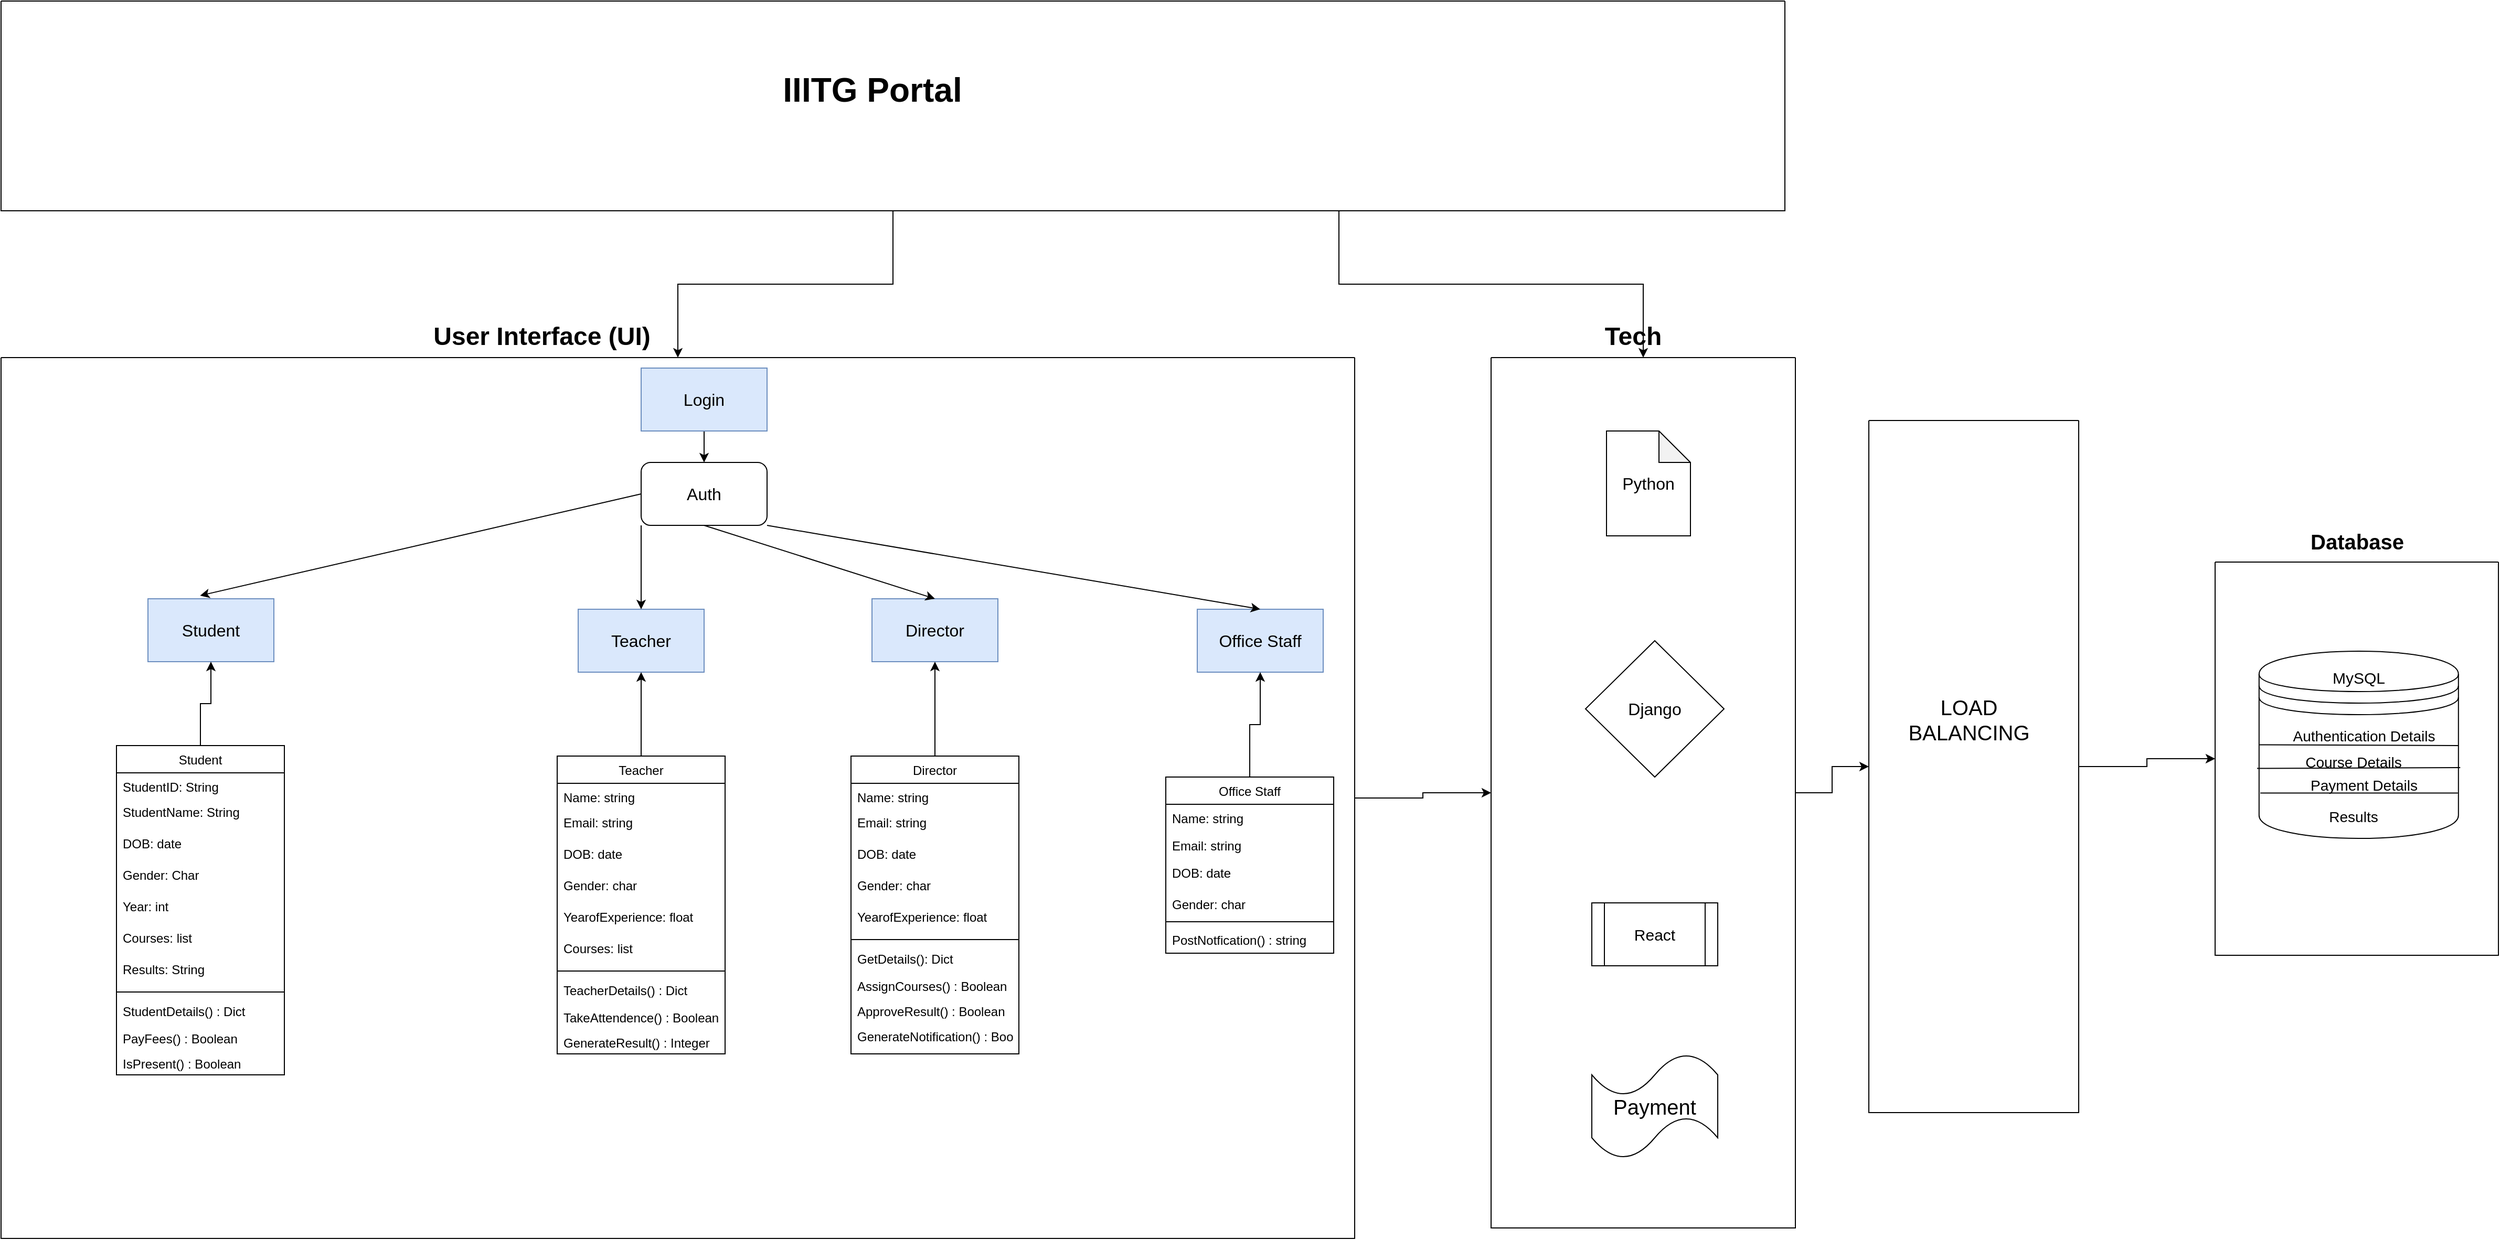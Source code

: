 <mxfile version="20.8.16" type="github">
  <diagram name="Page-1" id="5f0bae14-7c28-e335-631c-24af17079c00">
    <mxGraphModel dx="3136" dy="1663" grid="1" gridSize="10" guides="1" tooltips="1" connect="1" arrows="1" fold="1" page="1" pageScale="1" pageWidth="1100" pageHeight="850" background="none" math="0" shadow="0">
      <root>
        <mxCell id="0" />
        <mxCell id="1" parent="0" />
        <mxCell id="IGgQg_8KnwVarghvvdzZ-70" style="edgeStyle=orthogonalEdgeStyle;rounded=0;orthogonalLoop=1;jettySize=auto;html=1;exitX=0.5;exitY=1;exitDx=0;exitDy=0;entryX=0.5;entryY=0;entryDx=0;entryDy=0;fontSize=16;" parent="1" source="IGgQg_8KnwVarghvvdzZ-7" target="IGgQg_8KnwVarghvvdzZ-11" edge="1">
          <mxGeometry relative="1" as="geometry" />
        </mxCell>
        <mxCell id="IGgQg_8KnwVarghvvdzZ-7" value="Login" style="rounded=0;whiteSpace=wrap;html=1;fontSize=16;fillColor=#dae8fc;strokeColor=#6c8ebf;" parent="1" vertex="1">
          <mxGeometry x="360" y="10" width="120" height="60" as="geometry" />
        </mxCell>
        <mxCell id="IGgQg_8KnwVarghvvdzZ-8" value="Student" style="rounded=0;whiteSpace=wrap;html=1;fontSize=16;fillColor=#dae8fc;strokeColor=#6c8ebf;" parent="1" vertex="1">
          <mxGeometry x="-110" y="230" width="120" height="60" as="geometry" />
        </mxCell>
        <mxCell id="IGgQg_8KnwVarghvvdzZ-9" value="Teacher" style="rounded=0;whiteSpace=wrap;html=1;fontSize=16;fillColor=#dae8fc;strokeColor=#6c8ebf;" parent="1" vertex="1">
          <mxGeometry x="300" y="240" width="120" height="60" as="geometry" />
        </mxCell>
        <mxCell id="IGgQg_8KnwVarghvvdzZ-10" value="Director" style="rounded=0;whiteSpace=wrap;html=1;fontSize=16;fillColor=#dae8fc;strokeColor=#6c8ebf;" parent="1" vertex="1">
          <mxGeometry x="580" y="230" width="120" height="60" as="geometry" />
        </mxCell>
        <mxCell id="IGgQg_8KnwVarghvvdzZ-11" value="Auth" style="rounded=1;whiteSpace=wrap;html=1;fontSize=16;" parent="1" vertex="1">
          <mxGeometry x="360" y="100" width="120" height="60" as="geometry" />
        </mxCell>
        <mxCell id="IGgQg_8KnwVarghvvdzZ-12" value="Office Staff" style="rounded=0;whiteSpace=wrap;html=1;fontSize=16;fillColor=#dae8fc;strokeColor=#6c8ebf;" parent="1" vertex="1">
          <mxGeometry x="890" y="240" width="120" height="60" as="geometry" />
        </mxCell>
        <mxCell id="IGgQg_8KnwVarghvvdzZ-63" value="" style="endArrow=classic;html=1;rounded=0;fontSize=16;entryX=0.414;entryY=-0.05;entryDx=0;entryDy=0;entryPerimeter=0;exitX=0;exitY=0.5;exitDx=0;exitDy=0;" parent="1" source="IGgQg_8KnwVarghvvdzZ-11" target="IGgQg_8KnwVarghvvdzZ-8" edge="1">
          <mxGeometry width="50" height="50" relative="1" as="geometry">
            <mxPoint x="20" y="130" as="sourcePoint" />
            <mxPoint x="70" y="80" as="targetPoint" />
          </mxGeometry>
        </mxCell>
        <mxCell id="IGgQg_8KnwVarghvvdzZ-64" value="" style="endArrow=classic;html=1;rounded=0;fontSize=16;exitX=0;exitY=1;exitDx=0;exitDy=0;entryX=0.5;entryY=0;entryDx=0;entryDy=0;" parent="1" source="IGgQg_8KnwVarghvvdzZ-11" target="IGgQg_8KnwVarghvvdzZ-9" edge="1">
          <mxGeometry width="50" height="50" relative="1" as="geometry">
            <mxPoint x="-30" y="120" as="sourcePoint" />
            <mxPoint x="360" y="230" as="targetPoint" />
          </mxGeometry>
        </mxCell>
        <mxCell id="IGgQg_8KnwVarghvvdzZ-65" value="" style="endArrow=classic;html=1;rounded=0;fontSize=16;entryX=0.5;entryY=0;entryDx=0;entryDy=0;exitX=0.5;exitY=1;exitDx=0;exitDy=0;" parent="1" source="IGgQg_8KnwVarghvvdzZ-11" target="IGgQg_8KnwVarghvvdzZ-10" edge="1">
          <mxGeometry width="50" height="50" relative="1" as="geometry">
            <mxPoint x="100" y="100" as="sourcePoint" />
            <mxPoint x="150" y="50" as="targetPoint" />
          </mxGeometry>
        </mxCell>
        <mxCell id="IGgQg_8KnwVarghvvdzZ-66" value="" style="endArrow=classic;html=1;rounded=0;fontSize=16;entryX=0.5;entryY=0;entryDx=0;entryDy=0;exitX=1;exitY=1;exitDx=0;exitDy=0;" parent="1" source="IGgQg_8KnwVarghvvdzZ-11" target="IGgQg_8KnwVarghvvdzZ-12" edge="1">
          <mxGeometry width="50" height="50" relative="1" as="geometry">
            <mxPoint x="120" y="110" as="sourcePoint" />
            <mxPoint x="170" y="60" as="targetPoint" />
          </mxGeometry>
        </mxCell>
        <mxCell id="IGgQg_8KnwVarghvvdzZ-94" style="edgeStyle=orthogonalEdgeStyle;rounded=0;orthogonalLoop=1;jettySize=auto;html=1;exitX=1;exitY=0.5;exitDx=0;exitDy=0;entryX=0;entryY=0.5;entryDx=0;entryDy=0;fontSize=16;" parent="1" source="IGgQg_8KnwVarghvvdzZ-72" target="IGgQg_8KnwVarghvvdzZ-85" edge="1">
          <mxGeometry relative="1" as="geometry" />
        </mxCell>
        <mxCell id="IGgQg_8KnwVarghvvdzZ-72" value="" style="swimlane;startSize=0;fontSize=16;" parent="1" vertex="1">
          <mxGeometry x="-250" width="1290" height="840" as="geometry" />
        </mxCell>
        <mxCell id="BYjW-Z8Fg1tWiA0JsFKe-75" style="edgeStyle=orthogonalEdgeStyle;rounded=0;orthogonalLoop=1;jettySize=auto;html=1;exitX=1;exitY=0.5;exitDx=0;exitDy=0;entryX=0;entryY=0.5;entryDx=0;entryDy=0;fontSize=20;" edge="1" parent="1" source="IGgQg_8KnwVarghvvdzZ-85" target="BYjW-Z8Fg1tWiA0JsFKe-73">
          <mxGeometry relative="1" as="geometry" />
        </mxCell>
        <mxCell id="IGgQg_8KnwVarghvvdzZ-85" value="" style="swimlane;startSize=0;fontSize=16;" parent="1" vertex="1">
          <mxGeometry x="1170" width="290" height="830" as="geometry" />
        </mxCell>
        <mxCell id="IGgQg_8KnwVarghvvdzZ-88" value="Python" style="shape=note;whiteSpace=wrap;html=1;backgroundOutline=1;darkOpacity=0.05;fontSize=16;" parent="IGgQg_8KnwVarghvvdzZ-85" vertex="1">
          <mxGeometry x="110" y="70" width="80" height="100" as="geometry" />
        </mxCell>
        <mxCell id="IGgQg_8KnwVarghvvdzZ-89" value="Django" style="rhombus;whiteSpace=wrap;html=1;fontSize=16;" parent="IGgQg_8KnwVarghvvdzZ-85" vertex="1">
          <mxGeometry x="90" y="270" width="132" height="130" as="geometry" />
        </mxCell>
        <mxCell id="BYjW-Z8Fg1tWiA0JsFKe-4" value="&lt;font style=&quot;font-size: 15px;&quot;&gt;React&lt;/font&gt;" style="shape=process;whiteSpace=wrap;html=1;backgroundOutline=1;" vertex="1" parent="IGgQg_8KnwVarghvvdzZ-85">
          <mxGeometry x="96" y="520" width="120" height="60" as="geometry" />
        </mxCell>
        <mxCell id="BYjW-Z8Fg1tWiA0JsFKe-77" value="Payment" style="shape=tape;whiteSpace=wrap;html=1;fontSize=20;" vertex="1" parent="IGgQg_8KnwVarghvvdzZ-85">
          <mxGeometry x="96" y="664" width="120" height="100" as="geometry" />
        </mxCell>
        <mxCell id="IGgQg_8KnwVarghvvdzZ-92" style="edgeStyle=orthogonalEdgeStyle;rounded=0;orthogonalLoop=1;jettySize=auto;html=1;exitX=0.5;exitY=1;exitDx=0;exitDy=0;fontSize=16;" parent="1" source="IGgQg_8KnwVarghvvdzZ-90" target="IGgQg_8KnwVarghvvdzZ-72" edge="1">
          <mxGeometry relative="1" as="geometry" />
        </mxCell>
        <mxCell id="IGgQg_8KnwVarghvvdzZ-93" style="edgeStyle=orthogonalEdgeStyle;rounded=0;orthogonalLoop=1;jettySize=auto;html=1;exitX=0.75;exitY=1;exitDx=0;exitDy=0;entryX=0.5;entryY=0;entryDx=0;entryDy=0;fontSize=16;" parent="1" source="IGgQg_8KnwVarghvvdzZ-90" target="IGgQg_8KnwVarghvvdzZ-85" edge="1">
          <mxGeometry relative="1" as="geometry" />
        </mxCell>
        <mxCell id="IGgQg_8KnwVarghvvdzZ-90" value="" style="swimlane;startSize=0;fontSize=16;" parent="1" vertex="1">
          <mxGeometry x="-250" y="-340" width="1700" height="200" as="geometry" />
        </mxCell>
        <mxCell id="IGgQg_8KnwVarghvvdzZ-96" value="&lt;h1&gt;IIITG Portal&lt;/h1&gt;" style="text;html=1;align=center;verticalAlign=middle;resizable=0;points=[];autosize=1;strokeColor=none;fillColor=none;fontSize=16;" parent="IGgQg_8KnwVarghvvdzZ-90" vertex="1">
          <mxGeometry x="735" y="40" width="190" height="90" as="geometry" />
        </mxCell>
        <mxCell id="IGgQg_8KnwVarghvvdzZ-97" value="&lt;h2&gt;User Interface (UI)&lt;/h2&gt;" style="text;html=1;align=center;verticalAlign=middle;resizable=0;points=[];autosize=1;strokeColor=none;fillColor=none;fontSize=16;" parent="1" vertex="1">
          <mxGeometry x="150" y="-60" width="230" height="80" as="geometry" />
        </mxCell>
        <mxCell id="IGgQg_8KnwVarghvvdzZ-98" value="&lt;h2&gt;Tech&lt;/h2&gt;" style="text;html=1;align=center;verticalAlign=middle;resizable=0;points=[];autosize=1;strokeColor=none;fillColor=none;fontSize=16;" parent="1" vertex="1">
          <mxGeometry x="1265" y="-60" width="80" height="80" as="geometry" />
        </mxCell>
        <mxCell id="BYjW-Z8Fg1tWiA0JsFKe-1" value="" style="swimlane;startSize=0;" vertex="1" parent="1">
          <mxGeometry x="1860" y="195" width="270" height="375" as="geometry" />
        </mxCell>
        <mxCell id="BYjW-Z8Fg1tWiA0JsFKe-64" value="" style="shape=datastore;whiteSpace=wrap;html=1;" vertex="1" parent="BYjW-Z8Fg1tWiA0JsFKe-1">
          <mxGeometry x="41.9" y="85" width="190" height="178.5" as="geometry" />
        </mxCell>
        <mxCell id="BYjW-Z8Fg1tWiA0JsFKe-65" value="MySQL" style="text;html=1;strokeColor=none;fillColor=none;align=center;verticalAlign=middle;whiteSpace=wrap;rounded=0;fontSize=15;" vertex="1" parent="BYjW-Z8Fg1tWiA0JsFKe-1">
          <mxGeometry x="106.9" y="95" width="60" height="30" as="geometry" />
        </mxCell>
        <mxCell id="BYjW-Z8Fg1tWiA0JsFKe-66" value="" style="endArrow=none;html=1;rounded=0;fontSize=15;entryX=1.009;entryY=0.622;entryDx=0;entryDy=0;entryPerimeter=0;exitX=-0.01;exitY=0.626;exitDx=0;exitDy=0;exitPerimeter=0;" edge="1" parent="BYjW-Z8Fg1tWiA0JsFKe-1" source="BYjW-Z8Fg1tWiA0JsFKe-64" target="BYjW-Z8Fg1tWiA0JsFKe-64">
          <mxGeometry width="50" height="50" relative="1" as="geometry">
            <mxPoint x="43.61" y="195.003" as="sourcePoint" />
            <mxPoint x="231.9" y="198.037" as="targetPoint" />
          </mxGeometry>
        </mxCell>
        <mxCell id="BYjW-Z8Fg1tWiA0JsFKe-67" value="" style="endArrow=none;html=1;rounded=0;fontSize=15;entryX=1;entryY=0.504;entryDx=0;entryDy=0;entryPerimeter=0;exitX=0;exitY=0.5;exitDx=0;exitDy=0;" edge="1" parent="BYjW-Z8Fg1tWiA0JsFKe-1" source="BYjW-Z8Fg1tWiA0JsFKe-64" target="BYjW-Z8Fg1tWiA0JsFKe-64">
          <mxGeometry width="50" height="50" relative="1" as="geometry">
            <mxPoint x="41.9" y="184.999" as="sourcePoint" />
            <mxPoint x="236.27" y="184.999" as="targetPoint" />
          </mxGeometry>
        </mxCell>
        <mxCell id="BYjW-Z8Fg1tWiA0JsFKe-68" value="&lt;font style=&quot;font-size: 14px;&quot;&gt;Authentication Details&lt;/font&gt;" style="text;html=1;strokeColor=none;fillColor=none;align=center;verticalAlign=middle;whiteSpace=wrap;rounded=0;fontSize=15;" vertex="1" parent="BYjW-Z8Fg1tWiA0JsFKe-1">
          <mxGeometry x="51.9" y="150" width="180" height="30" as="geometry" />
        </mxCell>
        <mxCell id="BYjW-Z8Fg1tWiA0JsFKe-69" value="&lt;font style=&quot;font-size: 14px;&quot;&gt;Course Details&lt;/font&gt;" style="text;html=1;strokeColor=none;fillColor=none;align=center;verticalAlign=middle;whiteSpace=wrap;rounded=0;fontSize=15;" vertex="1" parent="BYjW-Z8Fg1tWiA0JsFKe-1">
          <mxGeometry x="41.9" y="175" width="180" height="30" as="geometry" />
        </mxCell>
        <mxCell id="BYjW-Z8Fg1tWiA0JsFKe-70" value="" style="endArrow=none;html=1;rounded=0;fontSize=15;entryX=0.997;entryY=0.775;entryDx=0;entryDy=0;entryPerimeter=0;exitX=0.006;exitY=0.758;exitDx=0;exitDy=0;exitPerimeter=0;" edge="1" parent="BYjW-Z8Fg1tWiA0JsFKe-1" source="BYjW-Z8Fg1tWiA0JsFKe-64" target="BYjW-Z8Fg1tWiA0JsFKe-71">
          <mxGeometry width="50" height="50" relative="1" as="geometry">
            <mxPoint x="43.04" y="220.303" as="sourcePoint" />
            <mxPoint x="231.33" y="223.337" as="targetPoint" />
          </mxGeometry>
        </mxCell>
        <mxCell id="BYjW-Z8Fg1tWiA0JsFKe-71" value="&lt;span style=&quot;font-size: 14px;&quot;&gt;Payment Details&lt;/span&gt;" style="text;html=1;strokeColor=none;fillColor=none;align=center;verticalAlign=middle;whiteSpace=wrap;rounded=0;fontSize=15;" vertex="1" parent="BYjW-Z8Fg1tWiA0JsFKe-1">
          <mxGeometry x="51.9" y="197" width="180" height="30" as="geometry" />
        </mxCell>
        <mxCell id="BYjW-Z8Fg1tWiA0JsFKe-72" value="&lt;font style=&quot;font-size: 14px;&quot;&gt;Results&lt;/font&gt;" style="text;html=1;strokeColor=none;fillColor=none;align=center;verticalAlign=middle;whiteSpace=wrap;rounded=0;fontSize=15;" vertex="1" parent="BYjW-Z8Fg1tWiA0JsFKe-1">
          <mxGeometry x="41.9" y="227" width="180" height="30" as="geometry" />
        </mxCell>
        <mxCell id="BYjW-Z8Fg1tWiA0JsFKe-2" value="&lt;font style=&quot;font-size: 20px;&quot;&gt;&lt;b&gt;Database&lt;/b&gt;&lt;/font&gt;" style="text;html=1;align=center;verticalAlign=middle;resizable=0;points=[];autosize=1;strokeColor=none;fillColor=none;" vertex="1" parent="1">
          <mxGeometry x="1940" y="155" width="110" height="40" as="geometry" />
        </mxCell>
        <mxCell id="BYjW-Z8Fg1tWiA0JsFKe-29" style="edgeStyle=orthogonalEdgeStyle;rounded=0;orthogonalLoop=1;jettySize=auto;html=1;fontSize=20;" edge="1" parent="1" source="BYjW-Z8Fg1tWiA0JsFKe-17" target="IGgQg_8KnwVarghvvdzZ-8">
          <mxGeometry relative="1" as="geometry" />
        </mxCell>
        <mxCell id="BYjW-Z8Fg1tWiA0JsFKe-17" value="Student" style="swimlane;fontStyle=0;align=center;verticalAlign=top;childLayout=stackLayout;horizontal=1;startSize=26;horizontalStack=0;resizeParent=1;resizeLast=0;collapsible=1;marginBottom=0;rounded=0;shadow=0;strokeWidth=1;" vertex="1" parent="1">
          <mxGeometry x="-140" y="370" width="160" height="314" as="geometry">
            <mxRectangle x="-410" y="360" width="160" height="26" as="alternateBounds" />
          </mxGeometry>
        </mxCell>
        <mxCell id="BYjW-Z8Fg1tWiA0JsFKe-18" value="StudentID: String" style="text;align=left;verticalAlign=top;spacingLeft=4;spacingRight=4;overflow=hidden;rotatable=0;points=[[0,0.5],[1,0.5]];portConstraint=eastwest;" vertex="1" parent="BYjW-Z8Fg1tWiA0JsFKe-17">
          <mxGeometry y="26" width="160" height="24" as="geometry" />
        </mxCell>
        <mxCell id="BYjW-Z8Fg1tWiA0JsFKe-19" value="StudentName: String" style="text;align=left;verticalAlign=top;spacingLeft=4;spacingRight=4;overflow=hidden;rotatable=0;points=[[0,0.5],[1,0.5]];portConstraint=eastwest;rounded=0;shadow=0;html=0;" vertex="1" parent="BYjW-Z8Fg1tWiA0JsFKe-17">
          <mxGeometry y="50" width="160" height="30" as="geometry" />
        </mxCell>
        <mxCell id="BYjW-Z8Fg1tWiA0JsFKe-20" value="DOB: date" style="text;align=left;verticalAlign=top;spacingLeft=4;spacingRight=4;overflow=hidden;rotatable=0;points=[[0,0.5],[1,0.5]];portConstraint=eastwest;rounded=0;shadow=0;html=0;" vertex="1" parent="BYjW-Z8Fg1tWiA0JsFKe-17">
          <mxGeometry y="80" width="160" height="30" as="geometry" />
        </mxCell>
        <mxCell id="BYjW-Z8Fg1tWiA0JsFKe-21" value="Gender: Char" style="text;align=left;verticalAlign=top;spacingLeft=4;spacingRight=4;overflow=hidden;rotatable=0;points=[[0,0.5],[1,0.5]];portConstraint=eastwest;rounded=0;shadow=0;html=0;" vertex="1" parent="BYjW-Z8Fg1tWiA0JsFKe-17">
          <mxGeometry y="110" width="160" height="30" as="geometry" />
        </mxCell>
        <mxCell id="BYjW-Z8Fg1tWiA0JsFKe-22" value="Year: int" style="text;align=left;verticalAlign=top;spacingLeft=4;spacingRight=4;overflow=hidden;rotatable=0;points=[[0,0.5],[1,0.5]];portConstraint=eastwest;rounded=0;shadow=0;html=0;" vertex="1" parent="BYjW-Z8Fg1tWiA0JsFKe-17">
          <mxGeometry y="140" width="160" height="30" as="geometry" />
        </mxCell>
        <mxCell id="BYjW-Z8Fg1tWiA0JsFKe-23" value="Courses: list" style="text;align=left;verticalAlign=top;spacingLeft=4;spacingRight=4;overflow=hidden;rotatable=0;points=[[0,0.5],[1,0.5]];portConstraint=eastwest;rounded=0;shadow=0;html=0;" vertex="1" parent="BYjW-Z8Fg1tWiA0JsFKe-17">
          <mxGeometry y="170" width="160" height="30" as="geometry" />
        </mxCell>
        <mxCell id="BYjW-Z8Fg1tWiA0JsFKe-24" value="Results: String" style="text;align=left;verticalAlign=top;spacingLeft=4;spacingRight=4;overflow=hidden;rotatable=0;points=[[0,0.5],[1,0.5]];portConstraint=eastwest;rounded=0;shadow=0;html=0;" vertex="1" parent="BYjW-Z8Fg1tWiA0JsFKe-17">
          <mxGeometry y="200" width="160" height="30" as="geometry" />
        </mxCell>
        <mxCell id="BYjW-Z8Fg1tWiA0JsFKe-25" value="" style="line;html=1;strokeWidth=1;align=left;verticalAlign=middle;spacingTop=-1;spacingLeft=3;spacingRight=3;rotatable=0;labelPosition=right;points=[];portConstraint=eastwest;" vertex="1" parent="BYjW-Z8Fg1tWiA0JsFKe-17">
          <mxGeometry y="230" width="160" height="10" as="geometry" />
        </mxCell>
        <mxCell id="BYjW-Z8Fg1tWiA0JsFKe-26" value="StudentDetails() : Dict" style="text;align=left;verticalAlign=top;spacingLeft=4;spacingRight=4;overflow=hidden;rotatable=0;points=[[0,0.5],[1,0.5]];portConstraint=eastwest;fontStyle=0" vertex="1" parent="BYjW-Z8Fg1tWiA0JsFKe-17">
          <mxGeometry y="240" width="160" height="26" as="geometry" />
        </mxCell>
        <mxCell id="BYjW-Z8Fg1tWiA0JsFKe-27" value="PayFees() : Boolean" style="text;align=left;verticalAlign=top;spacingLeft=4;spacingRight=4;overflow=hidden;rotatable=0;points=[[0,0.5],[1,0.5]];portConstraint=eastwest;" vertex="1" parent="BYjW-Z8Fg1tWiA0JsFKe-17">
          <mxGeometry y="266" width="160" height="24" as="geometry" />
        </mxCell>
        <mxCell id="BYjW-Z8Fg1tWiA0JsFKe-28" value="IsPresent() : Boolean" style="text;align=left;verticalAlign=top;spacingLeft=4;spacingRight=4;overflow=hidden;rotatable=0;points=[[0,0.5],[1,0.5]];portConstraint=eastwest;" vertex="1" parent="BYjW-Z8Fg1tWiA0JsFKe-17">
          <mxGeometry y="290" width="160" height="24" as="geometry" />
        </mxCell>
        <mxCell id="BYjW-Z8Fg1tWiA0JsFKe-42" style="edgeStyle=orthogonalEdgeStyle;rounded=0;orthogonalLoop=1;jettySize=auto;html=1;exitX=0.5;exitY=0;exitDx=0;exitDy=0;entryX=0.5;entryY=1;entryDx=0;entryDy=0;fontSize=20;" edge="1" parent="1" source="BYjW-Z8Fg1tWiA0JsFKe-30" target="IGgQg_8KnwVarghvvdzZ-9">
          <mxGeometry relative="1" as="geometry" />
        </mxCell>
        <mxCell id="BYjW-Z8Fg1tWiA0JsFKe-30" value="Teacher" style="swimlane;fontStyle=0;align=center;verticalAlign=top;childLayout=stackLayout;horizontal=1;startSize=26;horizontalStack=0;resizeParent=1;resizeLast=0;collapsible=1;marginBottom=0;rounded=0;shadow=0;strokeWidth=1;" vertex="1" parent="1">
          <mxGeometry x="280" y="380" width="160" height="284" as="geometry">
            <mxRectangle x="-180" y="360" width="160" height="26" as="alternateBounds" />
          </mxGeometry>
        </mxCell>
        <mxCell id="BYjW-Z8Fg1tWiA0JsFKe-31" value="Name: string" style="text;align=left;verticalAlign=top;spacingLeft=4;spacingRight=4;overflow=hidden;rotatable=0;points=[[0,0.5],[1,0.5]];portConstraint=eastwest;" vertex="1" parent="BYjW-Z8Fg1tWiA0JsFKe-30">
          <mxGeometry y="26" width="160" height="24" as="geometry" />
        </mxCell>
        <mxCell id="BYjW-Z8Fg1tWiA0JsFKe-32" value="Email: string" style="text;align=left;verticalAlign=top;spacingLeft=4;spacingRight=4;overflow=hidden;rotatable=0;points=[[0,0.5],[1,0.5]];portConstraint=eastwest;rounded=0;shadow=0;html=0;" vertex="1" parent="BYjW-Z8Fg1tWiA0JsFKe-30">
          <mxGeometry y="50" width="160" height="30" as="geometry" />
        </mxCell>
        <mxCell id="BYjW-Z8Fg1tWiA0JsFKe-33" value="DOB: date" style="text;align=left;verticalAlign=top;spacingLeft=4;spacingRight=4;overflow=hidden;rotatable=0;points=[[0,0.5],[1,0.5]];portConstraint=eastwest;rounded=0;shadow=0;html=0;" vertex="1" parent="BYjW-Z8Fg1tWiA0JsFKe-30">
          <mxGeometry y="80" width="160" height="30" as="geometry" />
        </mxCell>
        <mxCell id="BYjW-Z8Fg1tWiA0JsFKe-34" value="Gender: char" style="text;align=left;verticalAlign=top;spacingLeft=4;spacingRight=4;overflow=hidden;rotatable=0;points=[[0,0.5],[1,0.5]];portConstraint=eastwest;rounded=0;shadow=0;html=0;" vertex="1" parent="BYjW-Z8Fg1tWiA0JsFKe-30">
          <mxGeometry y="110" width="160" height="30" as="geometry" />
        </mxCell>
        <mxCell id="BYjW-Z8Fg1tWiA0JsFKe-35" value="YearofExperience: float" style="text;align=left;verticalAlign=top;spacingLeft=4;spacingRight=4;overflow=hidden;rotatable=0;points=[[0,0.5],[1,0.5]];portConstraint=eastwest;rounded=0;shadow=0;html=0;" vertex="1" parent="BYjW-Z8Fg1tWiA0JsFKe-30">
          <mxGeometry y="140" width="160" height="30" as="geometry" />
        </mxCell>
        <mxCell id="BYjW-Z8Fg1tWiA0JsFKe-36" value="Courses: list" style="text;align=left;verticalAlign=top;spacingLeft=4;spacingRight=4;overflow=hidden;rotatable=0;points=[[0,0.5],[1,0.5]];portConstraint=eastwest;rounded=0;shadow=0;html=0;" vertex="1" parent="BYjW-Z8Fg1tWiA0JsFKe-30">
          <mxGeometry y="170" width="160" height="30" as="geometry" />
        </mxCell>
        <mxCell id="BYjW-Z8Fg1tWiA0JsFKe-37" value="" style="line;html=1;strokeWidth=1;align=left;verticalAlign=middle;spacingTop=-1;spacingLeft=3;spacingRight=3;rotatable=0;labelPosition=right;points=[];portConstraint=eastwest;" vertex="1" parent="BYjW-Z8Fg1tWiA0JsFKe-30">
          <mxGeometry y="200" width="160" height="10" as="geometry" />
        </mxCell>
        <mxCell id="BYjW-Z8Fg1tWiA0JsFKe-38" value="TeacherDetails() : Dict" style="text;align=left;verticalAlign=top;spacingLeft=4;spacingRight=4;overflow=hidden;rotatable=0;points=[[0,0.5],[1,0.5]];portConstraint=eastwest;fontStyle=0" vertex="1" parent="BYjW-Z8Fg1tWiA0JsFKe-30">
          <mxGeometry y="210" width="160" height="26" as="geometry" />
        </mxCell>
        <mxCell id="BYjW-Z8Fg1tWiA0JsFKe-39" value="TakeAttendence() : Boolean" style="text;align=left;verticalAlign=top;spacingLeft=4;spacingRight=4;overflow=hidden;rotatable=0;points=[[0,0.5],[1,0.5]];portConstraint=eastwest;" vertex="1" parent="BYjW-Z8Fg1tWiA0JsFKe-30">
          <mxGeometry y="236" width="160" height="24" as="geometry" />
        </mxCell>
        <mxCell id="BYjW-Z8Fg1tWiA0JsFKe-40" value="GenerateResult() : Integer" style="text;align=left;verticalAlign=top;spacingLeft=4;spacingRight=4;overflow=hidden;rotatable=0;points=[[0,0.5],[1,0.5]];portConstraint=eastwest;" vertex="1" parent="BYjW-Z8Fg1tWiA0JsFKe-30">
          <mxGeometry y="260" width="160" height="24" as="geometry" />
        </mxCell>
        <mxCell id="BYjW-Z8Fg1tWiA0JsFKe-55" style="edgeStyle=orthogonalEdgeStyle;rounded=0;orthogonalLoop=1;jettySize=auto;html=1;entryX=0.5;entryY=1;entryDx=0;entryDy=0;fontSize=20;" edge="1" parent="1" source="BYjW-Z8Fg1tWiA0JsFKe-44" target="IGgQg_8KnwVarghvvdzZ-10">
          <mxGeometry relative="1" as="geometry" />
        </mxCell>
        <mxCell id="BYjW-Z8Fg1tWiA0JsFKe-44" value="Director" style="swimlane;fontStyle=0;align=center;verticalAlign=top;childLayout=stackLayout;horizontal=1;startSize=26;horizontalStack=0;resizeParent=1;resizeLast=0;collapsible=1;marginBottom=0;rounded=0;shadow=0;strokeWidth=1;" vertex="1" parent="1">
          <mxGeometry x="560" y="380" width="160" height="284" as="geometry">
            <mxRectangle x="70" y="360" width="160" height="26" as="alternateBounds" />
          </mxGeometry>
        </mxCell>
        <mxCell id="BYjW-Z8Fg1tWiA0JsFKe-45" value="Name: string" style="text;align=left;verticalAlign=top;spacingLeft=4;spacingRight=4;overflow=hidden;rotatable=0;points=[[0,0.5],[1,0.5]];portConstraint=eastwest;" vertex="1" parent="BYjW-Z8Fg1tWiA0JsFKe-44">
          <mxGeometry y="26" width="160" height="24" as="geometry" />
        </mxCell>
        <mxCell id="BYjW-Z8Fg1tWiA0JsFKe-46" value="Email: string" style="text;align=left;verticalAlign=top;spacingLeft=4;spacingRight=4;overflow=hidden;rotatable=0;points=[[0,0.5],[1,0.5]];portConstraint=eastwest;rounded=0;shadow=0;html=0;" vertex="1" parent="BYjW-Z8Fg1tWiA0JsFKe-44">
          <mxGeometry y="50" width="160" height="30" as="geometry" />
        </mxCell>
        <mxCell id="BYjW-Z8Fg1tWiA0JsFKe-47" value="DOB: date" style="text;align=left;verticalAlign=top;spacingLeft=4;spacingRight=4;overflow=hidden;rotatable=0;points=[[0,0.5],[1,0.5]];portConstraint=eastwest;rounded=0;shadow=0;html=0;" vertex="1" parent="BYjW-Z8Fg1tWiA0JsFKe-44">
          <mxGeometry y="80" width="160" height="30" as="geometry" />
        </mxCell>
        <mxCell id="BYjW-Z8Fg1tWiA0JsFKe-48" value="Gender: char" style="text;align=left;verticalAlign=top;spacingLeft=4;spacingRight=4;overflow=hidden;rotatable=0;points=[[0,0.5],[1,0.5]];portConstraint=eastwest;rounded=0;shadow=0;html=0;" vertex="1" parent="BYjW-Z8Fg1tWiA0JsFKe-44">
          <mxGeometry y="110" width="160" height="30" as="geometry" />
        </mxCell>
        <mxCell id="BYjW-Z8Fg1tWiA0JsFKe-49" value="YearofExperience: float" style="text;align=left;verticalAlign=top;spacingLeft=4;spacingRight=4;overflow=hidden;rotatable=0;points=[[0,0.5],[1,0.5]];portConstraint=eastwest;rounded=0;shadow=0;html=0;" vertex="1" parent="BYjW-Z8Fg1tWiA0JsFKe-44">
          <mxGeometry y="140" width="160" height="30" as="geometry" />
        </mxCell>
        <mxCell id="BYjW-Z8Fg1tWiA0JsFKe-50" value="" style="line;html=1;strokeWidth=1;align=left;verticalAlign=middle;spacingTop=-1;spacingLeft=3;spacingRight=3;rotatable=0;labelPosition=right;points=[];portConstraint=eastwest;" vertex="1" parent="BYjW-Z8Fg1tWiA0JsFKe-44">
          <mxGeometry y="170" width="160" height="10" as="geometry" />
        </mxCell>
        <mxCell id="BYjW-Z8Fg1tWiA0JsFKe-51" value="GetDetails(): Dict" style="text;align=left;verticalAlign=top;spacingLeft=4;spacingRight=4;overflow=hidden;rotatable=0;points=[[0,0.5],[1,0.5]];portConstraint=eastwest;fontStyle=0" vertex="1" parent="BYjW-Z8Fg1tWiA0JsFKe-44">
          <mxGeometry y="180" width="160" height="26" as="geometry" />
        </mxCell>
        <mxCell id="BYjW-Z8Fg1tWiA0JsFKe-52" value="AssignCourses() : Boolean" style="text;align=left;verticalAlign=top;spacingLeft=4;spacingRight=4;overflow=hidden;rotatable=0;points=[[0,0.5],[1,0.5]];portConstraint=eastwest;" vertex="1" parent="BYjW-Z8Fg1tWiA0JsFKe-44">
          <mxGeometry y="206" width="160" height="24" as="geometry" />
        </mxCell>
        <mxCell id="BYjW-Z8Fg1tWiA0JsFKe-53" value="ApproveResult() : Boolean" style="text;align=left;verticalAlign=top;spacingLeft=4;spacingRight=4;overflow=hidden;rotatable=0;points=[[0,0.5],[1,0.5]];portConstraint=eastwest;" vertex="1" parent="BYjW-Z8Fg1tWiA0JsFKe-44">
          <mxGeometry y="230" width="160" height="24" as="geometry" />
        </mxCell>
        <mxCell id="BYjW-Z8Fg1tWiA0JsFKe-54" value="GenerateNotification() : Bool" style="text;align=left;verticalAlign=top;spacingLeft=4;spacingRight=4;overflow=hidden;rotatable=0;points=[[0,0.5],[1,0.5]];portConstraint=eastwest;" vertex="1" parent="BYjW-Z8Fg1tWiA0JsFKe-44">
          <mxGeometry y="254" width="160" height="24" as="geometry" />
        </mxCell>
        <mxCell id="BYjW-Z8Fg1tWiA0JsFKe-63" style="edgeStyle=orthogonalEdgeStyle;rounded=0;orthogonalLoop=1;jettySize=auto;html=1;entryX=0.5;entryY=1;entryDx=0;entryDy=0;fontSize=20;" edge="1" parent="1" source="BYjW-Z8Fg1tWiA0JsFKe-56" target="IGgQg_8KnwVarghvvdzZ-12">
          <mxGeometry relative="1" as="geometry" />
        </mxCell>
        <mxCell id="BYjW-Z8Fg1tWiA0JsFKe-56" value="Office Staff" style="swimlane;fontStyle=0;align=center;verticalAlign=top;childLayout=stackLayout;horizontal=1;startSize=26;horizontalStack=0;resizeParent=1;resizeLast=0;collapsible=1;marginBottom=0;rounded=0;shadow=0;strokeWidth=1;" vertex="1" parent="1">
          <mxGeometry x="860" y="400" width="160" height="168" as="geometry">
            <mxRectangle x="310" y="360" width="170" height="26" as="alternateBounds" />
          </mxGeometry>
        </mxCell>
        <mxCell id="BYjW-Z8Fg1tWiA0JsFKe-57" value="Name: string" style="text;align=left;verticalAlign=top;spacingLeft=4;spacingRight=4;overflow=hidden;rotatable=0;points=[[0,0.5],[1,0.5]];portConstraint=eastwest;" vertex="1" parent="BYjW-Z8Fg1tWiA0JsFKe-56">
          <mxGeometry y="26" width="160" height="26" as="geometry" />
        </mxCell>
        <mxCell id="BYjW-Z8Fg1tWiA0JsFKe-58" value="Email: string" style="text;align=left;verticalAlign=top;spacingLeft=4;spacingRight=4;overflow=hidden;rotatable=0;points=[[0,0.5],[1,0.5]];portConstraint=eastwest;" vertex="1" parent="BYjW-Z8Fg1tWiA0JsFKe-56">
          <mxGeometry y="52" width="160" height="26" as="geometry" />
        </mxCell>
        <mxCell id="BYjW-Z8Fg1tWiA0JsFKe-59" value="DOB: date" style="text;align=left;verticalAlign=top;spacingLeft=4;spacingRight=4;overflow=hidden;rotatable=0;points=[[0,0.5],[1,0.5]];portConstraint=eastwest;rounded=0;shadow=0;html=0;" vertex="1" parent="BYjW-Z8Fg1tWiA0JsFKe-56">
          <mxGeometry y="78" width="160" height="30" as="geometry" />
        </mxCell>
        <mxCell id="BYjW-Z8Fg1tWiA0JsFKe-60" value="Gender: char" style="text;align=left;verticalAlign=top;spacingLeft=4;spacingRight=4;overflow=hidden;rotatable=0;points=[[0,0.5],[1,0.5]];portConstraint=eastwest;" vertex="1" parent="BYjW-Z8Fg1tWiA0JsFKe-56">
          <mxGeometry y="108" width="160" height="26" as="geometry" />
        </mxCell>
        <mxCell id="BYjW-Z8Fg1tWiA0JsFKe-61" value="" style="line;html=1;strokeWidth=1;align=left;verticalAlign=middle;spacingTop=-1;spacingLeft=3;spacingRight=3;rotatable=0;labelPosition=right;points=[];portConstraint=eastwest;" vertex="1" parent="BYjW-Z8Fg1tWiA0JsFKe-56">
          <mxGeometry y="134" width="160" height="8" as="geometry" />
        </mxCell>
        <mxCell id="BYjW-Z8Fg1tWiA0JsFKe-62" value="PostNotfication() : string" style="text;align=left;verticalAlign=top;spacingLeft=4;spacingRight=4;overflow=hidden;rotatable=0;points=[[0,0.5],[1,0.5]];portConstraint=eastwest;" vertex="1" parent="BYjW-Z8Fg1tWiA0JsFKe-56">
          <mxGeometry y="142" width="160" height="26" as="geometry" />
        </mxCell>
        <mxCell id="BYjW-Z8Fg1tWiA0JsFKe-76" style="edgeStyle=orthogonalEdgeStyle;rounded=0;orthogonalLoop=1;jettySize=auto;html=1;exitX=1;exitY=0.5;exitDx=0;exitDy=0;entryX=0;entryY=0.5;entryDx=0;entryDy=0;fontSize=20;" edge="1" parent="1" source="BYjW-Z8Fg1tWiA0JsFKe-73" target="BYjW-Z8Fg1tWiA0JsFKe-1">
          <mxGeometry relative="1" as="geometry" />
        </mxCell>
        <mxCell id="BYjW-Z8Fg1tWiA0JsFKe-73" value="" style="swimlane;startSize=0;fontSize=20;" vertex="1" parent="1">
          <mxGeometry x="1530" y="60" width="200" height="660" as="geometry" />
        </mxCell>
        <mxCell id="BYjW-Z8Fg1tWiA0JsFKe-74" value="LOAD&lt;br&gt;BALANCING" style="text;html=1;align=center;verticalAlign=middle;resizable=0;points=[];autosize=1;strokeColor=none;fillColor=none;fontSize=20;" vertex="1" parent="BYjW-Z8Fg1tWiA0JsFKe-73">
          <mxGeometry x="25" y="255" width="140" height="60" as="geometry" />
        </mxCell>
      </root>
    </mxGraphModel>
  </diagram>
</mxfile>
